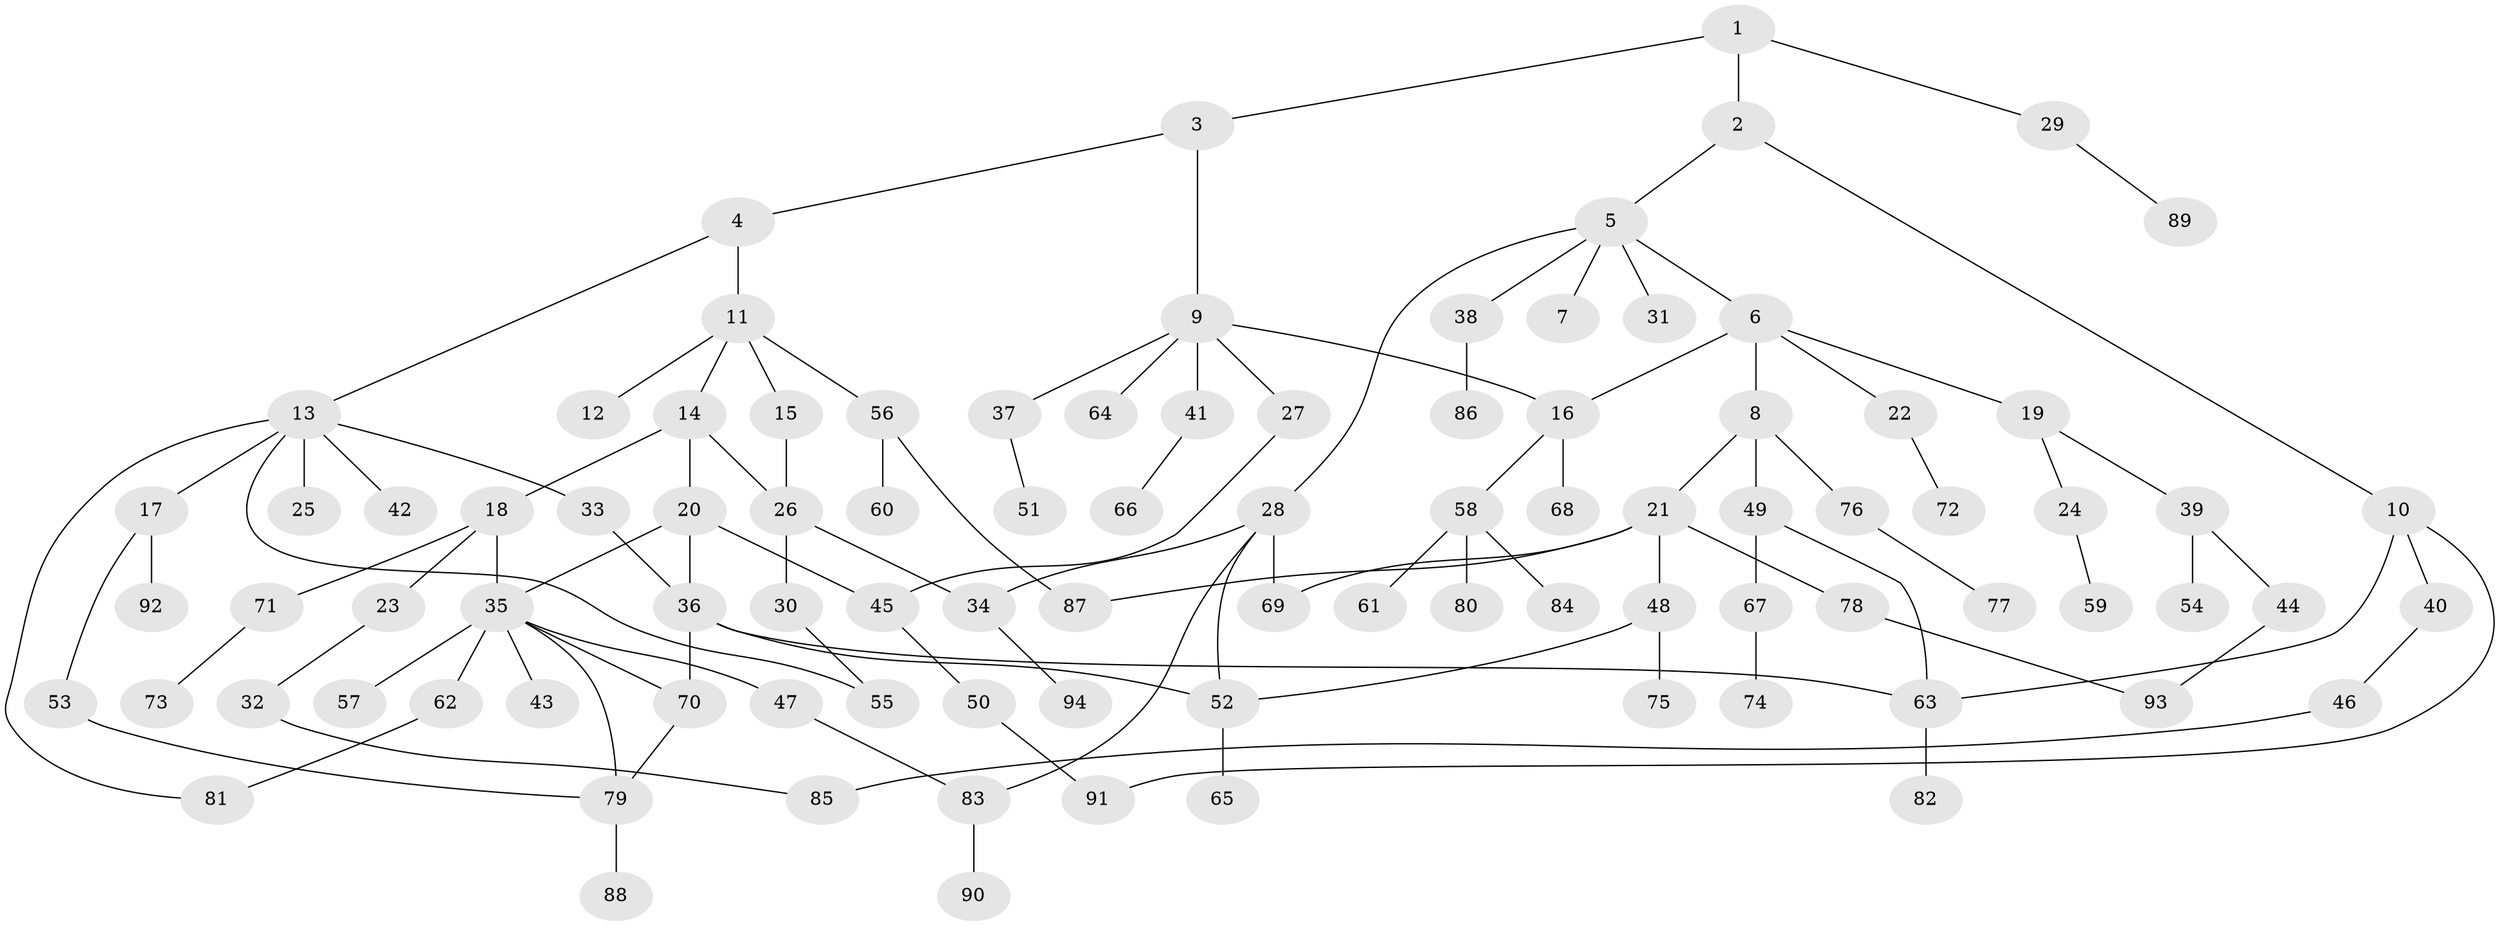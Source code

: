 // coarse degree distribution, {3: 0.1935483870967742, 5: 0.06451612903225806, 8: 0.016129032258064516, 4: 0.04838709677419355, 6: 0.06451612903225806, 1: 0.3548387096774194, 2: 0.22580645161290322, 7: 0.03225806451612903}
// Generated by graph-tools (version 1.1) at 2025/23/03/03/25 07:23:34]
// undirected, 94 vertices, 114 edges
graph export_dot {
graph [start="1"]
  node [color=gray90,style=filled];
  1;
  2;
  3;
  4;
  5;
  6;
  7;
  8;
  9;
  10;
  11;
  12;
  13;
  14;
  15;
  16;
  17;
  18;
  19;
  20;
  21;
  22;
  23;
  24;
  25;
  26;
  27;
  28;
  29;
  30;
  31;
  32;
  33;
  34;
  35;
  36;
  37;
  38;
  39;
  40;
  41;
  42;
  43;
  44;
  45;
  46;
  47;
  48;
  49;
  50;
  51;
  52;
  53;
  54;
  55;
  56;
  57;
  58;
  59;
  60;
  61;
  62;
  63;
  64;
  65;
  66;
  67;
  68;
  69;
  70;
  71;
  72;
  73;
  74;
  75;
  76;
  77;
  78;
  79;
  80;
  81;
  82;
  83;
  84;
  85;
  86;
  87;
  88;
  89;
  90;
  91;
  92;
  93;
  94;
  1 -- 2;
  1 -- 3;
  1 -- 29;
  2 -- 5;
  2 -- 10;
  3 -- 4;
  3 -- 9;
  4 -- 11;
  4 -- 13;
  5 -- 6;
  5 -- 7;
  5 -- 28;
  5 -- 31;
  5 -- 38;
  6 -- 8;
  6 -- 19;
  6 -- 22;
  6 -- 16;
  8 -- 21;
  8 -- 49;
  8 -- 76;
  9 -- 16;
  9 -- 27;
  9 -- 37;
  9 -- 41;
  9 -- 64;
  10 -- 40;
  10 -- 63;
  10 -- 91;
  11 -- 12;
  11 -- 14;
  11 -- 15;
  11 -- 56;
  13 -- 17;
  13 -- 25;
  13 -- 33;
  13 -- 42;
  13 -- 81;
  13 -- 55;
  14 -- 18;
  14 -- 20;
  14 -- 26;
  15 -- 26;
  16 -- 58;
  16 -- 68;
  17 -- 53;
  17 -- 92;
  18 -- 23;
  18 -- 71;
  18 -- 35;
  19 -- 24;
  19 -- 39;
  20 -- 35;
  20 -- 36;
  20 -- 45;
  21 -- 48;
  21 -- 78;
  21 -- 87;
  21 -- 69;
  22 -- 72;
  23 -- 32;
  24 -- 59;
  26 -- 30;
  26 -- 34;
  27 -- 45;
  28 -- 52;
  28 -- 69;
  28 -- 83;
  28 -- 34;
  29 -- 89;
  30 -- 55;
  32 -- 85;
  33 -- 36;
  34 -- 94;
  35 -- 43;
  35 -- 47;
  35 -- 57;
  35 -- 62;
  35 -- 70;
  35 -- 79;
  36 -- 52;
  36 -- 63;
  36 -- 70;
  37 -- 51;
  38 -- 86;
  39 -- 44;
  39 -- 54;
  40 -- 46;
  41 -- 66;
  44 -- 93;
  45 -- 50;
  46 -- 85;
  47 -- 83;
  48 -- 75;
  48 -- 52;
  49 -- 67;
  49 -- 63;
  50 -- 91;
  52 -- 65;
  53 -- 79;
  56 -- 60;
  56 -- 87;
  58 -- 61;
  58 -- 80;
  58 -- 84;
  62 -- 81;
  63 -- 82;
  67 -- 74;
  70 -- 79;
  71 -- 73;
  76 -- 77;
  78 -- 93;
  79 -- 88;
  83 -- 90;
}
